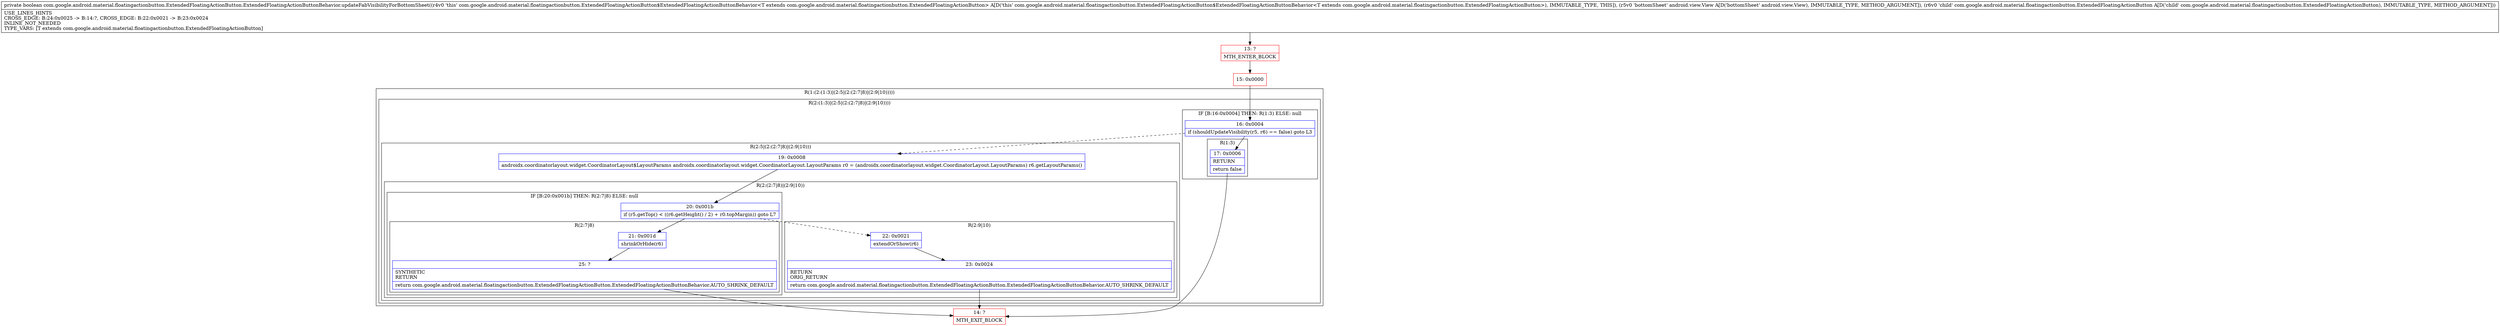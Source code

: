 digraph "CFG forcom.google.android.material.floatingactionbutton.ExtendedFloatingActionButton.ExtendedFloatingActionButtonBehavior.updateFabVisibilityForBottomSheet(Landroid\/view\/View;Lcom\/google\/android\/material\/floatingactionbutton\/ExtendedFloatingActionButton;)Z" {
subgraph cluster_Region_2105406908 {
label = "R(1:(2:(1:3)|(2:5|(2:(2:7|8)|(2:9|10)))))";
node [shape=record,color=blue];
subgraph cluster_Region_1910146716 {
label = "R(2:(1:3)|(2:5|(2:(2:7|8)|(2:9|10))))";
node [shape=record,color=blue];
subgraph cluster_IfRegion_1151241528 {
label = "IF [B:16:0x0004] THEN: R(1:3) ELSE: null";
node [shape=record,color=blue];
Node_16 [shape=record,label="{16\:\ 0x0004|if (shouldUpdateVisibility(r5, r6) == false) goto L3\l}"];
subgraph cluster_Region_938411857 {
label = "R(1:3)";
node [shape=record,color=blue];
Node_17 [shape=record,label="{17\:\ 0x0006|RETURN\l|return false\l}"];
}
}
subgraph cluster_Region_1135515529 {
label = "R(2:5|(2:(2:7|8)|(2:9|10)))";
node [shape=record,color=blue];
Node_19 [shape=record,label="{19\:\ 0x0008|androidx.coordinatorlayout.widget.CoordinatorLayout$LayoutParams androidx.coordinatorlayout.widget.CoordinatorLayout.LayoutParams r0 = (androidx.coordinatorlayout.widget.CoordinatorLayout.LayoutParams) r6.getLayoutParams()\l}"];
subgraph cluster_Region_632148997 {
label = "R(2:(2:7|8)|(2:9|10))";
node [shape=record,color=blue];
subgraph cluster_IfRegion_1865137371 {
label = "IF [B:20:0x001b] THEN: R(2:7|8) ELSE: null";
node [shape=record,color=blue];
Node_20 [shape=record,label="{20\:\ 0x001b|if (r5.getTop() \< ((r6.getHeight() \/ 2) + r0.topMargin)) goto L7\l}"];
subgraph cluster_Region_6707274 {
label = "R(2:7|8)";
node [shape=record,color=blue];
Node_21 [shape=record,label="{21\:\ 0x001d|shrinkOrHide(r6)\l}"];
Node_25 [shape=record,label="{25\:\ ?|SYNTHETIC\lRETURN\l|return com.google.android.material.floatingactionbutton.ExtendedFloatingActionButton.ExtendedFloatingActionButtonBehavior.AUTO_SHRINK_DEFAULT\l}"];
}
}
subgraph cluster_Region_815915571 {
label = "R(2:9|10)";
node [shape=record,color=blue];
Node_22 [shape=record,label="{22\:\ 0x0021|extendOrShow(r6)\l}"];
Node_23 [shape=record,label="{23\:\ 0x0024|RETURN\lORIG_RETURN\l|return com.google.android.material.floatingactionbutton.ExtendedFloatingActionButton.ExtendedFloatingActionButtonBehavior.AUTO_SHRINK_DEFAULT\l}"];
}
}
}
}
}
Node_13 [shape=record,color=red,label="{13\:\ ?|MTH_ENTER_BLOCK\l}"];
Node_15 [shape=record,color=red,label="{15\:\ 0x0000}"];
Node_14 [shape=record,color=red,label="{14\:\ ?|MTH_EXIT_BLOCK\l}"];
MethodNode[shape=record,label="{private boolean com.google.android.material.floatingactionbutton.ExtendedFloatingActionButton.ExtendedFloatingActionButtonBehavior.updateFabVisibilityForBottomSheet((r4v0 'this' com.google.android.material.floatingactionbutton.ExtendedFloatingActionButton$ExtendedFloatingActionButtonBehavior\<T extends com.google.android.material.floatingactionbutton.ExtendedFloatingActionButton\> A[D('this' com.google.android.material.floatingactionbutton.ExtendedFloatingActionButton$ExtendedFloatingActionButtonBehavior\<T extends com.google.android.material.floatingactionbutton.ExtendedFloatingActionButton\>), IMMUTABLE_TYPE, THIS]), (r5v0 'bottomSheet' android.view.View A[D('bottomSheet' android.view.View), IMMUTABLE_TYPE, METHOD_ARGUMENT]), (r6v0 'child' com.google.android.material.floatingactionbutton.ExtendedFloatingActionButton A[D('child' com.google.android.material.floatingactionbutton.ExtendedFloatingActionButton), IMMUTABLE_TYPE, METHOD_ARGUMENT]))  | USE_LINES_HINTS\lCROSS_EDGE: B:24:0x0025 \-\> B:14:?, CROSS_EDGE: B:22:0x0021 \-\> B:23:0x0024\lINLINE_NOT_NEEDED\lTYPE_VARS: [T extends com.google.android.material.floatingactionbutton.ExtendedFloatingActionButton]\l}"];
MethodNode -> Node_13;Node_16 -> Node_17;
Node_16 -> Node_19[style=dashed];
Node_17 -> Node_14;
Node_19 -> Node_20;
Node_20 -> Node_21;
Node_20 -> Node_22[style=dashed];
Node_21 -> Node_25;
Node_25 -> Node_14;
Node_22 -> Node_23;
Node_23 -> Node_14;
Node_13 -> Node_15;
Node_15 -> Node_16;
}

